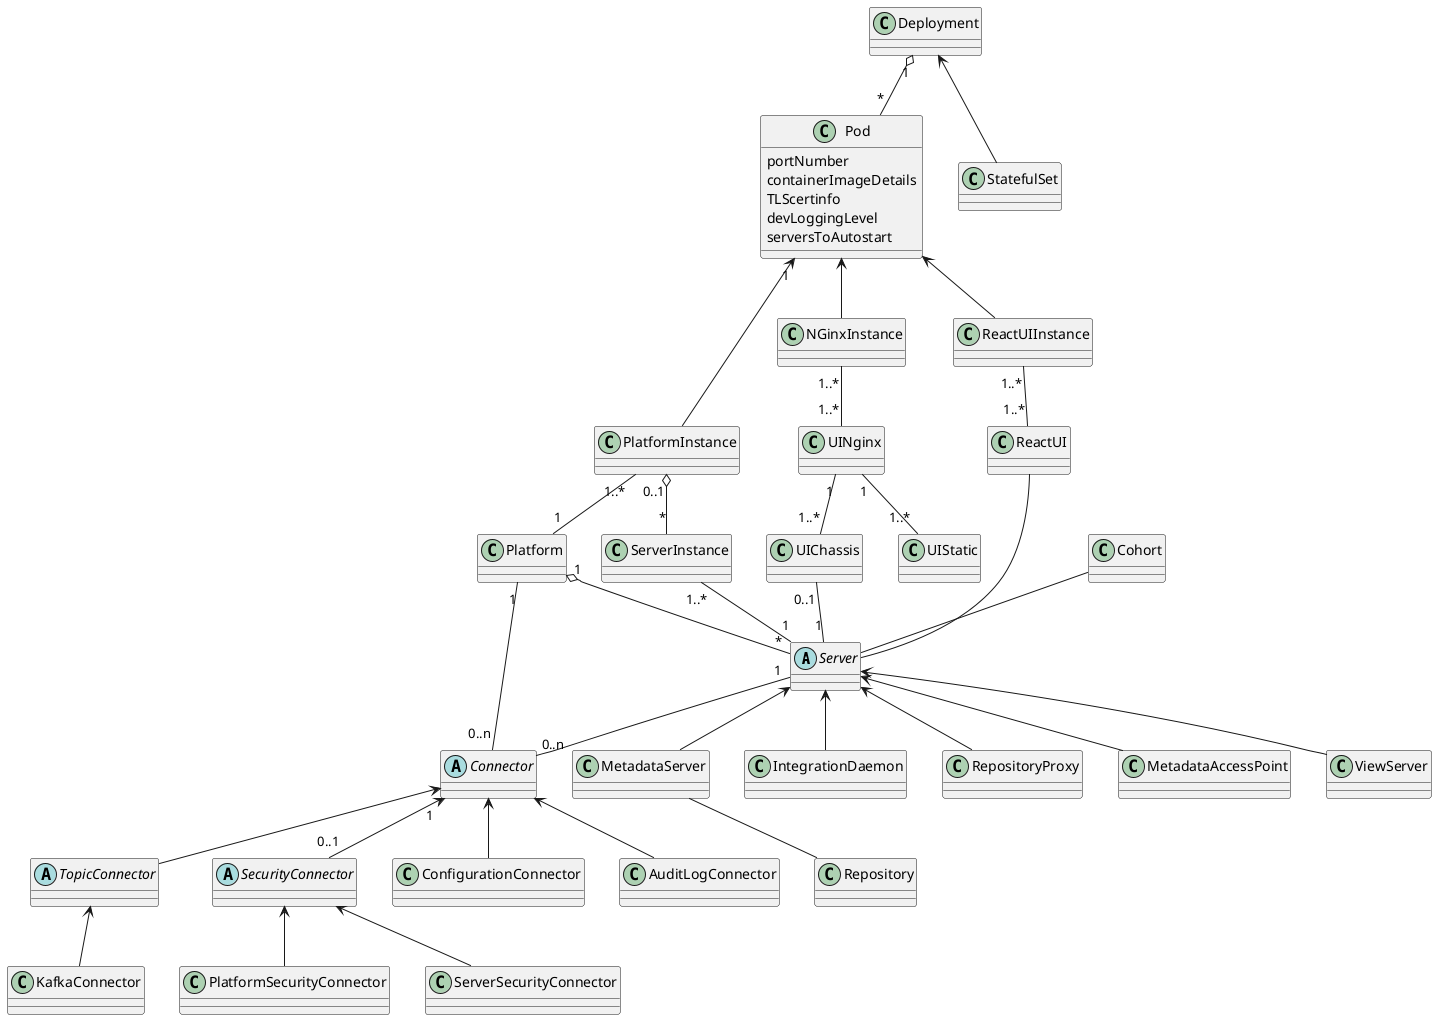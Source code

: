 @startuml
'https://plantuml.com/class-diagram

'Just for clarity on the diagram
abstract Server
abstract Connector
abstract TopicConnector
abstract SecurityConnector

' Basic platform associations

Platform "1" o-- "*" Server

' Server types
Server "1" -- "0..n" Connector
Server <-- MetadataServer
Server <-- IntegrationDaemon
Server <-- RepositoryProxy
Server <-- MetadataAccessPoint
Server <-- ViewServer

' More server things
Cohort -- Server
MetadataServer -- Repository

' Connectors
Platform "1" --- "0..n" Connector
Connector <-- ConfigurationConnector
Connector "1" <-- "0..1" SecurityConnector
SecurityConnector <-- PlatformSecurityConnector
SecurityConnector <-- ServerSecurityConnector
Connector <-- AuditLogConnector
Connector <-- TopicConnector
TopicConnector <-- KafkaConnector

' UI
"UIChassis" "0..1" -- "1" "Server"
"UINginx" "1" -- "1..*" UIChassis
"UINginx" "1" -- "1..*" UIStatic
"ReactUI" -- Server


' Instances

PlatformInstance "1..*" -- "1" Platform
ServerInstance "1..*" -- "1" Server
PlatformInstance "0..1" o-- "*" ServerInstance
"NGinxInstance" "1..*" -- "1..*" UINginx
"ReactUIInstance" "1..*" -- "1..*" ReactUI

' Kubernetes things
Pod "1" <-- "PlatformInstance"
Deployment "1" o-- "*" "Pod"
Pod <-- NGinxInstance
Pod <-- ReactUIInstance
Deployment <-- StatefulSet

' Additional detailed configuration
class Pod {
    portNumber
    containerImageDetails
    TLScertinfo
    devLoggingLevel
    serversToAutostart
    }








@enduml